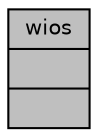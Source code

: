 digraph "wios"
{
 // INTERACTIVE_SVG=YES
  bgcolor="transparent";
  edge [fontname="Helvetica",fontsize="10",labelfontname="Helvetica",labelfontsize="10"];
  node [fontname="Helvetica",fontsize="10",shape=record];
  Node1 [label="{wios\n||}",height=0.2,width=0.4,color="black", fillcolor="grey75", style="filled", fontcolor="black"];
}
